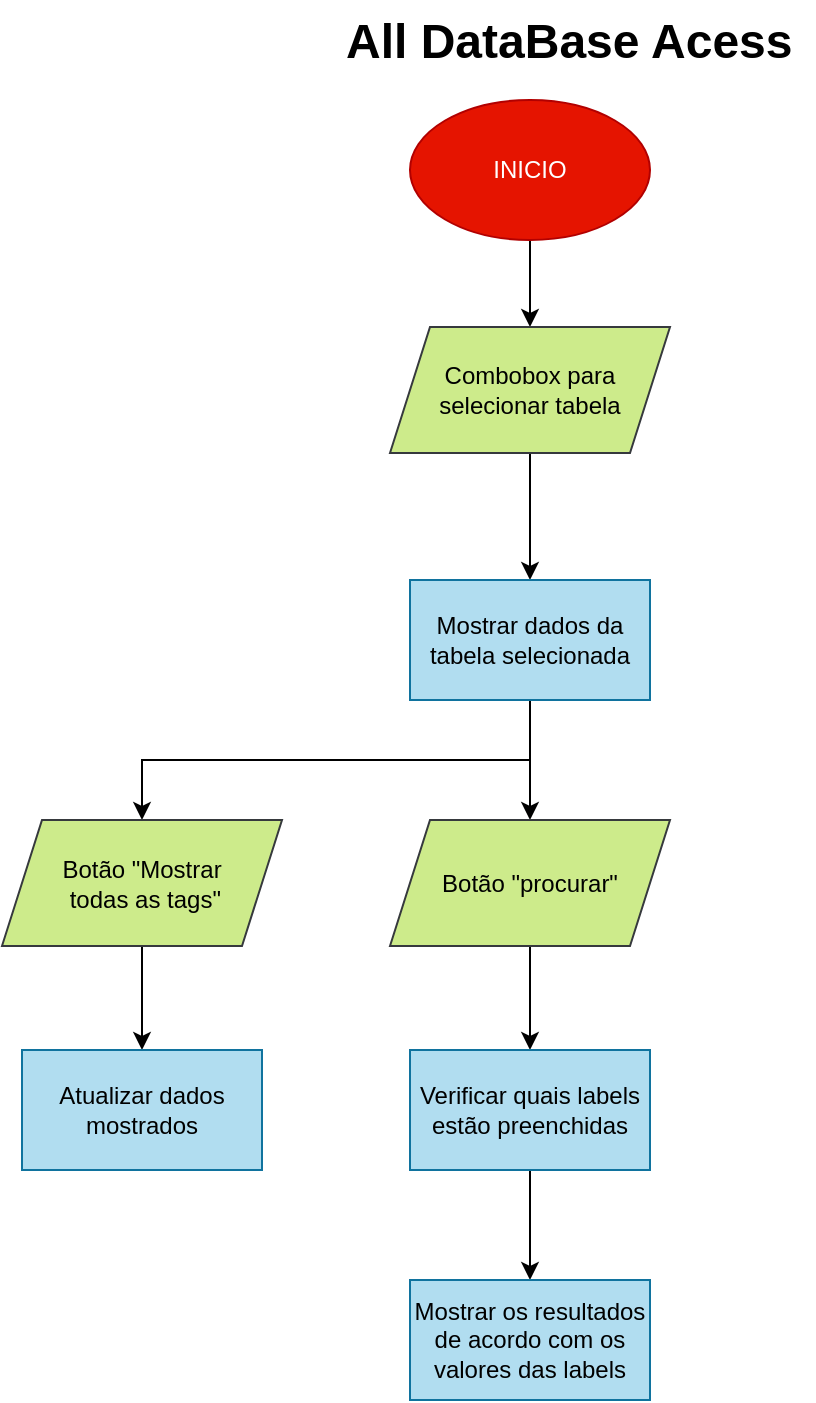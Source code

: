 <mxfile version="24.4.6" type="device">
  <diagram name="Página-1" id="_AQEkzrOmiAzcXc922UQ">
    <mxGraphModel dx="1235" dy="655" grid="1" gridSize="10" guides="1" tooltips="1" connect="1" arrows="1" fold="1" page="1" pageScale="1" pageWidth="827" pageHeight="1169" math="0" shadow="0">
      <root>
        <mxCell id="0" />
        <mxCell id="1" parent="0" />
        <mxCell id="Ciw-9UTep7fG6nDzwauM-2" value="&lt;h1 style=&quot;margin-top: 0px;&quot;&gt;All DataBase Acess&lt;/h1&gt;" style="text;html=1;whiteSpace=wrap;overflow=hidden;rounded=0;" vertex="1" parent="1">
          <mxGeometry x="430" width="236" height="40" as="geometry" />
        </mxCell>
        <mxCell id="Ciw-9UTep7fG6nDzwauM-65" style="edgeStyle=orthogonalEdgeStyle;rounded=0;orthogonalLoop=1;jettySize=auto;html=1;exitX=0.5;exitY=1;exitDx=0;exitDy=0;entryX=0.5;entryY=0;entryDx=0;entryDy=0;" edge="1" parent="1" source="Ciw-9UTep7fG6nDzwauM-12" target="Ciw-9UTep7fG6nDzwauM-57">
          <mxGeometry relative="1" as="geometry" />
        </mxCell>
        <mxCell id="Ciw-9UTep7fG6nDzwauM-12" value="INICIO" style="ellipse;whiteSpace=wrap;html=1;strokeColor=#B20000;fillColor=#e51400;fontColor=#ffffff;" vertex="1" parent="1">
          <mxGeometry x="464" y="50" width="120" height="70" as="geometry" />
        </mxCell>
        <mxCell id="Ciw-9UTep7fG6nDzwauM-66" style="edgeStyle=orthogonalEdgeStyle;rounded=0;orthogonalLoop=1;jettySize=auto;html=1;exitX=0.5;exitY=1;exitDx=0;exitDy=0;" edge="1" parent="1" source="Ciw-9UTep7fG6nDzwauM-57" target="Ciw-9UTep7fG6nDzwauM-58">
          <mxGeometry relative="1" as="geometry" />
        </mxCell>
        <mxCell id="Ciw-9UTep7fG6nDzwauM-57" value="Combobox para selecionar tabela" style="shape=parallelogram;perimeter=parallelogramPerimeter;whiteSpace=wrap;html=1;fixedSize=1;fillColor=#cdeb8b;strokeColor=#36393d;" vertex="1" parent="1">
          <mxGeometry x="454" y="163.5" width="140" height="63" as="geometry" />
        </mxCell>
        <mxCell id="Ciw-9UTep7fG6nDzwauM-67" style="edgeStyle=orthogonalEdgeStyle;rounded=0;orthogonalLoop=1;jettySize=auto;html=1;exitX=0.5;exitY=1;exitDx=0;exitDy=0;entryX=0.5;entryY=0;entryDx=0;entryDy=0;" edge="1" parent="1" source="Ciw-9UTep7fG6nDzwauM-58" target="Ciw-9UTep7fG6nDzwauM-59">
          <mxGeometry relative="1" as="geometry" />
        </mxCell>
        <mxCell id="Ciw-9UTep7fG6nDzwauM-68" style="edgeStyle=orthogonalEdgeStyle;rounded=0;orthogonalLoop=1;jettySize=auto;html=1;exitX=0.5;exitY=1;exitDx=0;exitDy=0;entryX=0.5;entryY=0;entryDx=0;entryDy=0;" edge="1" parent="1" source="Ciw-9UTep7fG6nDzwauM-58" target="Ciw-9UTep7fG6nDzwauM-63">
          <mxGeometry relative="1" as="geometry" />
        </mxCell>
        <mxCell id="Ciw-9UTep7fG6nDzwauM-58" value="Mostrar dados da tabela selecionada" style="rounded=0;whiteSpace=wrap;html=1;fillColor=#b1ddf0;strokeColor=#10739e;" vertex="1" parent="1">
          <mxGeometry x="464" y="290" width="120" height="60" as="geometry" />
        </mxCell>
        <mxCell id="Ciw-9UTep7fG6nDzwauM-69" style="edgeStyle=orthogonalEdgeStyle;rounded=0;orthogonalLoop=1;jettySize=auto;html=1;exitX=0.5;exitY=1;exitDx=0;exitDy=0;entryX=0.5;entryY=0;entryDx=0;entryDy=0;" edge="1" parent="1" source="Ciw-9UTep7fG6nDzwauM-59" target="Ciw-9UTep7fG6nDzwauM-60">
          <mxGeometry relative="1" as="geometry" />
        </mxCell>
        <mxCell id="Ciw-9UTep7fG6nDzwauM-59" value="Botão &quot;procurar&quot;" style="shape=parallelogram;perimeter=parallelogramPerimeter;whiteSpace=wrap;html=1;fixedSize=1;fillColor=#cdeb8b;strokeColor=#36393d;" vertex="1" parent="1">
          <mxGeometry x="454" y="410" width="140" height="63" as="geometry" />
        </mxCell>
        <mxCell id="Ciw-9UTep7fG6nDzwauM-70" style="edgeStyle=orthogonalEdgeStyle;rounded=0;orthogonalLoop=1;jettySize=auto;html=1;exitX=0.5;exitY=1;exitDx=0;exitDy=0;entryX=0.5;entryY=0;entryDx=0;entryDy=0;" edge="1" parent="1" source="Ciw-9UTep7fG6nDzwauM-60" target="Ciw-9UTep7fG6nDzwauM-61">
          <mxGeometry relative="1" as="geometry" />
        </mxCell>
        <mxCell id="Ciw-9UTep7fG6nDzwauM-60" value="Verificar quais labels estão preenchidas" style="rounded=0;whiteSpace=wrap;html=1;fillColor=#b1ddf0;strokeColor=#10739e;" vertex="1" parent="1">
          <mxGeometry x="464" y="525" width="120" height="60" as="geometry" />
        </mxCell>
        <mxCell id="Ciw-9UTep7fG6nDzwauM-61" value="Mostrar os resultados de acordo com os valores das labels" style="rounded=0;whiteSpace=wrap;html=1;fillColor=#b1ddf0;strokeColor=#10739e;" vertex="1" parent="1">
          <mxGeometry x="464" y="640" width="120" height="60" as="geometry" />
        </mxCell>
        <mxCell id="Ciw-9UTep7fG6nDzwauM-71" style="edgeStyle=orthogonalEdgeStyle;rounded=0;orthogonalLoop=1;jettySize=auto;html=1;exitX=0.5;exitY=1;exitDx=0;exitDy=0;entryX=0.5;entryY=0;entryDx=0;entryDy=0;" edge="1" parent="1" source="Ciw-9UTep7fG6nDzwauM-63" target="Ciw-9UTep7fG6nDzwauM-64">
          <mxGeometry relative="1" as="geometry" />
        </mxCell>
        <mxCell id="Ciw-9UTep7fG6nDzwauM-63" value="Botão &quot;Mostrar&lt;div&gt;&amp;nbsp;todas as tags&quot;&lt;/div&gt;" style="shape=parallelogram;perimeter=parallelogramPerimeter;whiteSpace=wrap;html=1;fixedSize=1;fillColor=#cdeb8b;strokeColor=#36393d;" vertex="1" parent="1">
          <mxGeometry x="260" y="410" width="140" height="63" as="geometry" />
        </mxCell>
        <mxCell id="Ciw-9UTep7fG6nDzwauM-64" value="Atualizar dados mostrados" style="rounded=0;whiteSpace=wrap;html=1;fillColor=#b1ddf0;strokeColor=#10739e;" vertex="1" parent="1">
          <mxGeometry x="270" y="525" width="120" height="60" as="geometry" />
        </mxCell>
      </root>
    </mxGraphModel>
  </diagram>
</mxfile>
